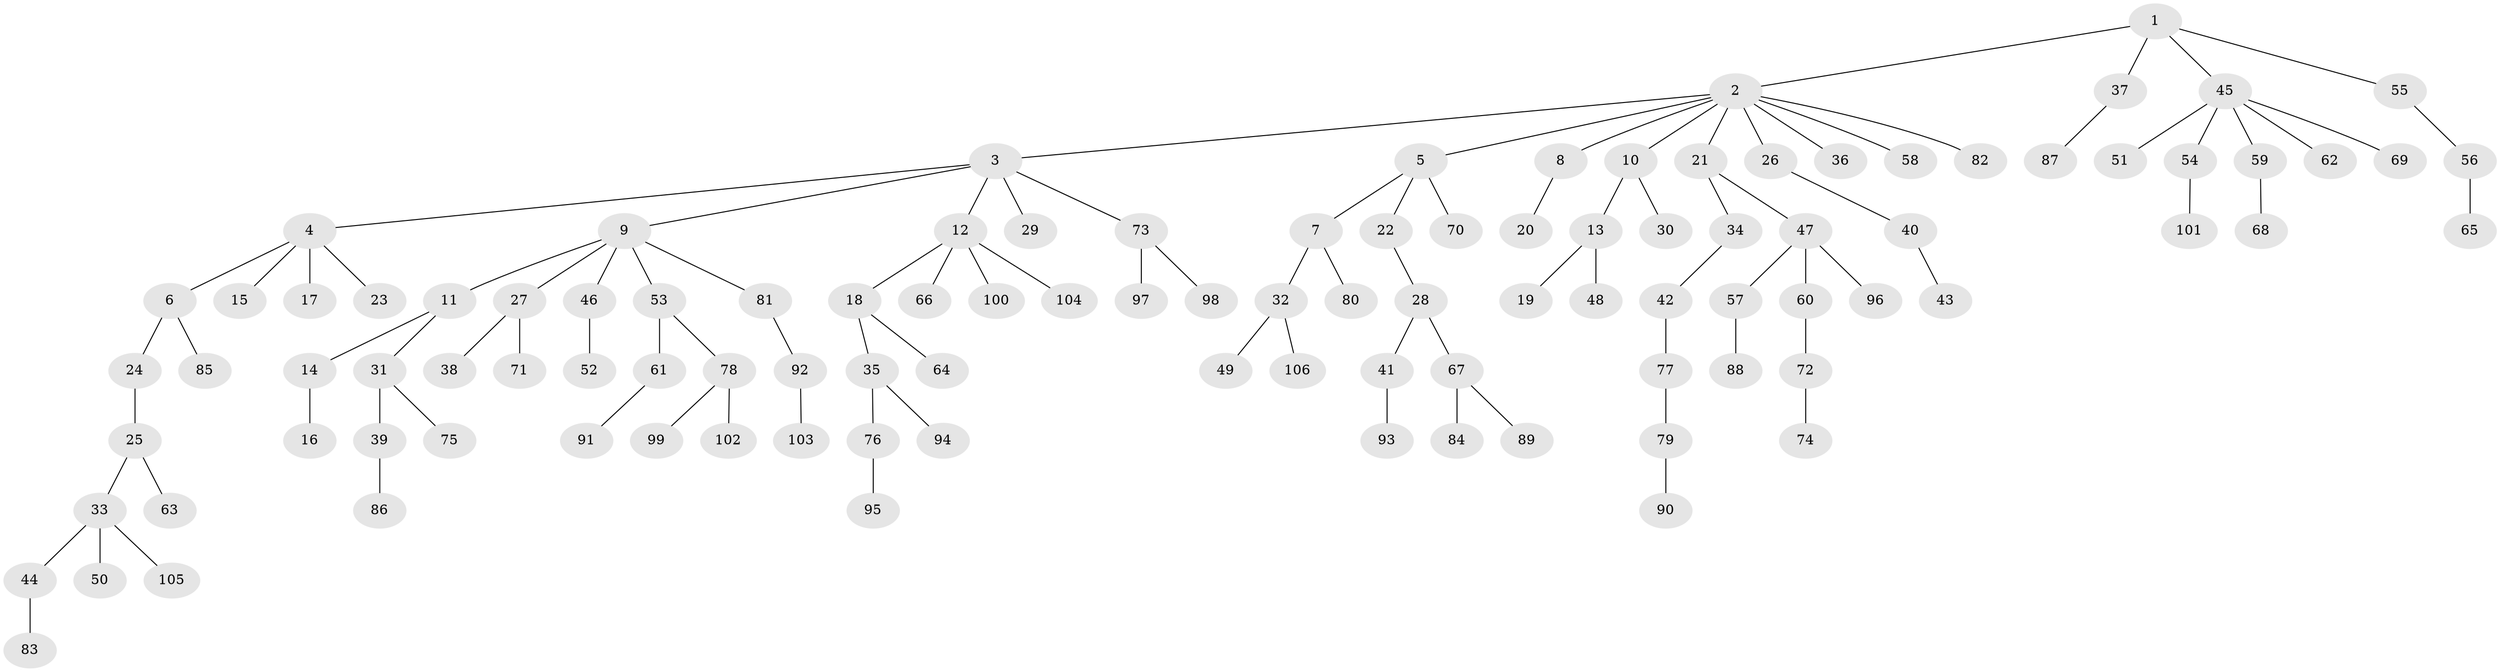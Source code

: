// coarse degree distribution, {4: 0.136986301369863, 9: 0.0136986301369863, 10: 0.0136986301369863, 3: 0.0684931506849315, 1: 0.6301369863013698, 2: 0.1232876712328767, 6: 0.0136986301369863}
// Generated by graph-tools (version 1.1) at 2025/52/02/27/25 19:52:11]
// undirected, 106 vertices, 105 edges
graph export_dot {
graph [start="1"]
  node [color=gray90,style=filled];
  1;
  2;
  3;
  4;
  5;
  6;
  7;
  8;
  9;
  10;
  11;
  12;
  13;
  14;
  15;
  16;
  17;
  18;
  19;
  20;
  21;
  22;
  23;
  24;
  25;
  26;
  27;
  28;
  29;
  30;
  31;
  32;
  33;
  34;
  35;
  36;
  37;
  38;
  39;
  40;
  41;
  42;
  43;
  44;
  45;
  46;
  47;
  48;
  49;
  50;
  51;
  52;
  53;
  54;
  55;
  56;
  57;
  58;
  59;
  60;
  61;
  62;
  63;
  64;
  65;
  66;
  67;
  68;
  69;
  70;
  71;
  72;
  73;
  74;
  75;
  76;
  77;
  78;
  79;
  80;
  81;
  82;
  83;
  84;
  85;
  86;
  87;
  88;
  89;
  90;
  91;
  92;
  93;
  94;
  95;
  96;
  97;
  98;
  99;
  100;
  101;
  102;
  103;
  104;
  105;
  106;
  1 -- 2;
  1 -- 37;
  1 -- 45;
  1 -- 55;
  2 -- 3;
  2 -- 5;
  2 -- 8;
  2 -- 10;
  2 -- 21;
  2 -- 26;
  2 -- 36;
  2 -- 58;
  2 -- 82;
  3 -- 4;
  3 -- 9;
  3 -- 12;
  3 -- 29;
  3 -- 73;
  4 -- 6;
  4 -- 15;
  4 -- 17;
  4 -- 23;
  5 -- 7;
  5 -- 22;
  5 -- 70;
  6 -- 24;
  6 -- 85;
  7 -- 32;
  7 -- 80;
  8 -- 20;
  9 -- 11;
  9 -- 27;
  9 -- 46;
  9 -- 53;
  9 -- 81;
  10 -- 13;
  10 -- 30;
  11 -- 14;
  11 -- 31;
  12 -- 18;
  12 -- 66;
  12 -- 100;
  12 -- 104;
  13 -- 19;
  13 -- 48;
  14 -- 16;
  18 -- 35;
  18 -- 64;
  21 -- 34;
  21 -- 47;
  22 -- 28;
  24 -- 25;
  25 -- 33;
  25 -- 63;
  26 -- 40;
  27 -- 38;
  27 -- 71;
  28 -- 41;
  28 -- 67;
  31 -- 39;
  31 -- 75;
  32 -- 49;
  32 -- 106;
  33 -- 44;
  33 -- 50;
  33 -- 105;
  34 -- 42;
  35 -- 76;
  35 -- 94;
  37 -- 87;
  39 -- 86;
  40 -- 43;
  41 -- 93;
  42 -- 77;
  44 -- 83;
  45 -- 51;
  45 -- 54;
  45 -- 59;
  45 -- 62;
  45 -- 69;
  46 -- 52;
  47 -- 57;
  47 -- 60;
  47 -- 96;
  53 -- 61;
  53 -- 78;
  54 -- 101;
  55 -- 56;
  56 -- 65;
  57 -- 88;
  59 -- 68;
  60 -- 72;
  61 -- 91;
  67 -- 84;
  67 -- 89;
  72 -- 74;
  73 -- 97;
  73 -- 98;
  76 -- 95;
  77 -- 79;
  78 -- 99;
  78 -- 102;
  79 -- 90;
  81 -- 92;
  92 -- 103;
}

